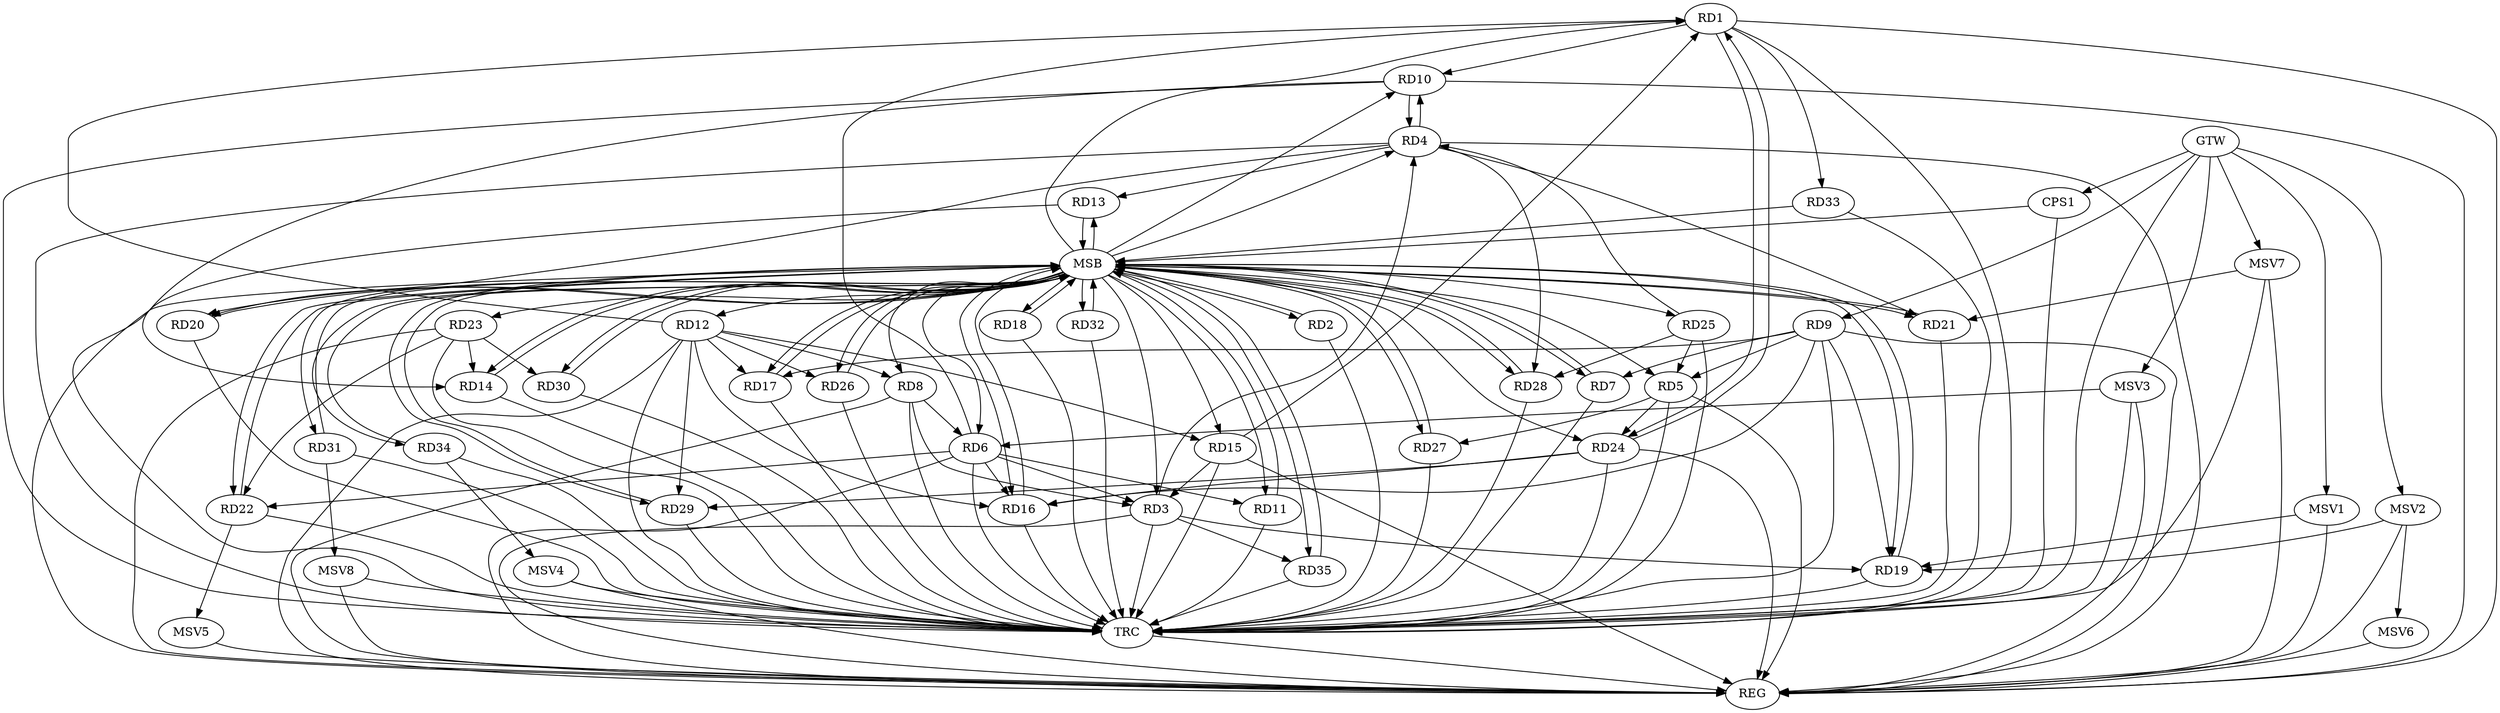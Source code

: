 strict digraph G {
  RD1 [ label="RD1" ];
  RD2 [ label="RD2" ];
  RD3 [ label="RD3" ];
  RD4 [ label="RD4" ];
  RD5 [ label="RD5" ];
  RD6 [ label="RD6" ];
  RD7 [ label="RD7" ];
  RD8 [ label="RD8" ];
  RD9 [ label="RD9" ];
  RD10 [ label="RD10" ];
  RD11 [ label="RD11" ];
  RD12 [ label="RD12" ];
  RD13 [ label="RD13" ];
  RD14 [ label="RD14" ];
  RD15 [ label="RD15" ];
  RD16 [ label="RD16" ];
  RD17 [ label="RD17" ];
  RD18 [ label="RD18" ];
  RD19 [ label="RD19" ];
  RD20 [ label="RD20" ];
  RD21 [ label="RD21" ];
  RD22 [ label="RD22" ];
  RD23 [ label="RD23" ];
  RD24 [ label="RD24" ];
  RD25 [ label="RD25" ];
  RD26 [ label="RD26" ];
  RD27 [ label="RD27" ];
  RD28 [ label="RD28" ];
  RD29 [ label="RD29" ];
  RD30 [ label="RD30" ];
  RD31 [ label="RD31" ];
  RD32 [ label="RD32" ];
  RD33 [ label="RD33" ];
  RD34 [ label="RD34" ];
  RD35 [ label="RD35" ];
  CPS1 [ label="CPS1" ];
  GTW [ label="GTW" ];
  REG [ label="REG" ];
  MSB [ label="MSB" ];
  TRC [ label="TRC" ];
  MSV1 [ label="MSV1" ];
  MSV2 [ label="MSV2" ];
  MSV3 [ label="MSV3" ];
  MSV4 [ label="MSV4" ];
  MSV5 [ label="MSV5" ];
  MSV6 [ label="MSV6" ];
  MSV7 [ label="MSV7" ];
  MSV8 [ label="MSV8" ];
  RD6 -> RD1;
  RD1 -> RD10;
  RD12 -> RD1;
  RD15 -> RD1;
  RD1 -> RD24;
  RD24 -> RD1;
  RD1 -> RD33;
  RD3 -> RD4;
  RD6 -> RD3;
  RD8 -> RD3;
  RD15 -> RD3;
  RD3 -> RD19;
  RD3 -> RD35;
  RD4 -> RD10;
  RD10 -> RD4;
  RD4 -> RD13;
  RD4 -> RD20;
  RD4 -> RD21;
  RD25 -> RD4;
  RD4 -> RD28;
  RD9 -> RD5;
  RD5 -> RD24;
  RD25 -> RD5;
  RD5 -> RD27;
  RD8 -> RD6;
  RD6 -> RD11;
  RD6 -> RD16;
  RD6 -> RD22;
  RD9 -> RD7;
  RD12 -> RD8;
  RD9 -> RD16;
  RD9 -> RD17;
  RD9 -> RD19;
  RD10 -> RD14;
  RD12 -> RD15;
  RD12 -> RD16;
  RD12 -> RD26;
  RD12 -> RD29;
  RD23 -> RD14;
  RD24 -> RD16;
  RD23 -> RD22;
  RD23 -> RD30;
  RD24 -> RD29;
  RD25 -> RD28;
  GTW -> RD9;
  GTW -> CPS1;
  RD1 -> REG;
  RD3 -> REG;
  RD4 -> REG;
  RD5 -> REG;
  RD6 -> REG;
  RD8 -> REG;
  RD9 -> REG;
  RD10 -> REG;
  RD12 -> REG;
  RD15 -> REG;
  RD23 -> REG;
  RD24 -> REG;
  RD2 -> MSB;
  MSB -> REG;
  RD7 -> MSB;
  MSB -> RD21;
  MSB -> RD23;
  MSB -> RD31;
  RD11 -> MSB;
  MSB -> RD7;
  MSB -> RD8;
  MSB -> RD25;
  RD13 -> MSB;
  MSB -> RD5;
  MSB -> RD11;
  MSB -> RD12;
  MSB -> RD15;
  MSB -> RD22;
  MSB -> RD28;
  RD14 -> MSB;
  MSB -> RD2;
  MSB -> RD20;
  MSB -> RD27;
  MSB -> RD32;
  MSB -> RD34;
  RD16 -> MSB;
  MSB -> RD19;
  MSB -> RD30;
  RD17 -> MSB;
  MSB -> RD4;
  MSB -> RD26;
  RD18 -> MSB;
  RD19 -> MSB;
  MSB -> RD6;
  MSB -> RD24;
  RD20 -> MSB;
  MSB -> RD3;
  RD21 -> MSB;
  MSB -> RD17;
  MSB -> RD29;
  RD22 -> MSB;
  MSB -> RD1;
  MSB -> RD16;
  RD26 -> MSB;
  RD27 -> MSB;
  MSB -> RD18;
  RD28 -> MSB;
  MSB -> RD14;
  RD29 -> MSB;
  MSB -> RD13;
  RD30 -> MSB;
  RD31 -> MSB;
  RD32 -> MSB;
  RD33 -> MSB;
  RD34 -> MSB;
  MSB -> RD10;
  RD35 -> MSB;
  CPS1 -> MSB;
  MSB -> RD35;
  RD1 -> TRC;
  RD2 -> TRC;
  RD3 -> TRC;
  RD4 -> TRC;
  RD5 -> TRC;
  RD6 -> TRC;
  RD7 -> TRC;
  RD8 -> TRC;
  RD9 -> TRC;
  RD10 -> TRC;
  RD11 -> TRC;
  RD12 -> TRC;
  RD13 -> TRC;
  RD14 -> TRC;
  RD15 -> TRC;
  RD16 -> TRC;
  RD17 -> TRC;
  RD18 -> TRC;
  RD19 -> TRC;
  RD20 -> TRC;
  RD21 -> TRC;
  RD22 -> TRC;
  RD23 -> TRC;
  RD24 -> TRC;
  RD25 -> TRC;
  RD26 -> TRC;
  RD27 -> TRC;
  RD28 -> TRC;
  RD29 -> TRC;
  RD30 -> TRC;
  RD31 -> TRC;
  RD32 -> TRC;
  RD33 -> TRC;
  RD34 -> TRC;
  RD35 -> TRC;
  CPS1 -> TRC;
  GTW -> TRC;
  TRC -> REG;
  RD12 -> RD17;
  MSV1 -> RD19;
  GTW -> MSV1;
  MSV1 -> REG;
  MSV2 -> RD19;
  GTW -> MSV2;
  MSV2 -> REG;
  MSV3 -> RD6;
  GTW -> MSV3;
  MSV3 -> REG;
  MSV3 -> TRC;
  RD34 -> MSV4;
  MSV4 -> REG;
  MSV4 -> TRC;
  RD22 -> MSV5;
  MSV5 -> REG;
  MSV2 -> MSV6;
  MSV6 -> REG;
  MSV7 -> RD21;
  GTW -> MSV7;
  MSV7 -> REG;
  MSV7 -> TRC;
  RD31 -> MSV8;
  MSV8 -> REG;
  MSV8 -> TRC;
}
